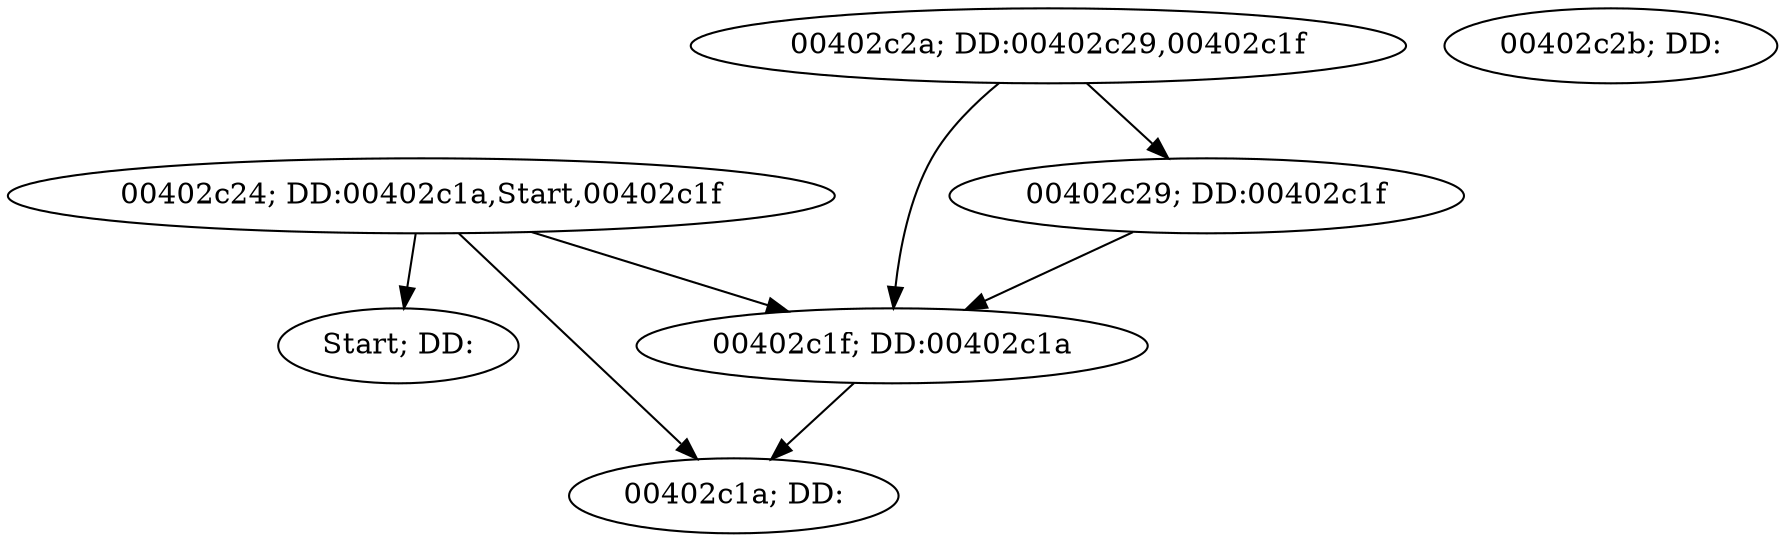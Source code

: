 digraph {
	n0 [label="Start; DD:"]
	n1 [label="00402c1a; DD:"]
	n2 [label="00402c1f; DD:00402c1a"]
	n3 [label="00402c24; DD:00402c1a,Start,00402c1f"]
	n4 [label="00402c29; DD:00402c1f"]
	n5 [label="00402c2a; DD:00402c29,00402c1f"]
	n6 [label="00402c2b; DD:"]

	n3 -> n0
	n3 -> n2
	n3 -> n1
	n2 -> n1
	n4 -> n2
	n5 -> n4
	n5 -> n2

}